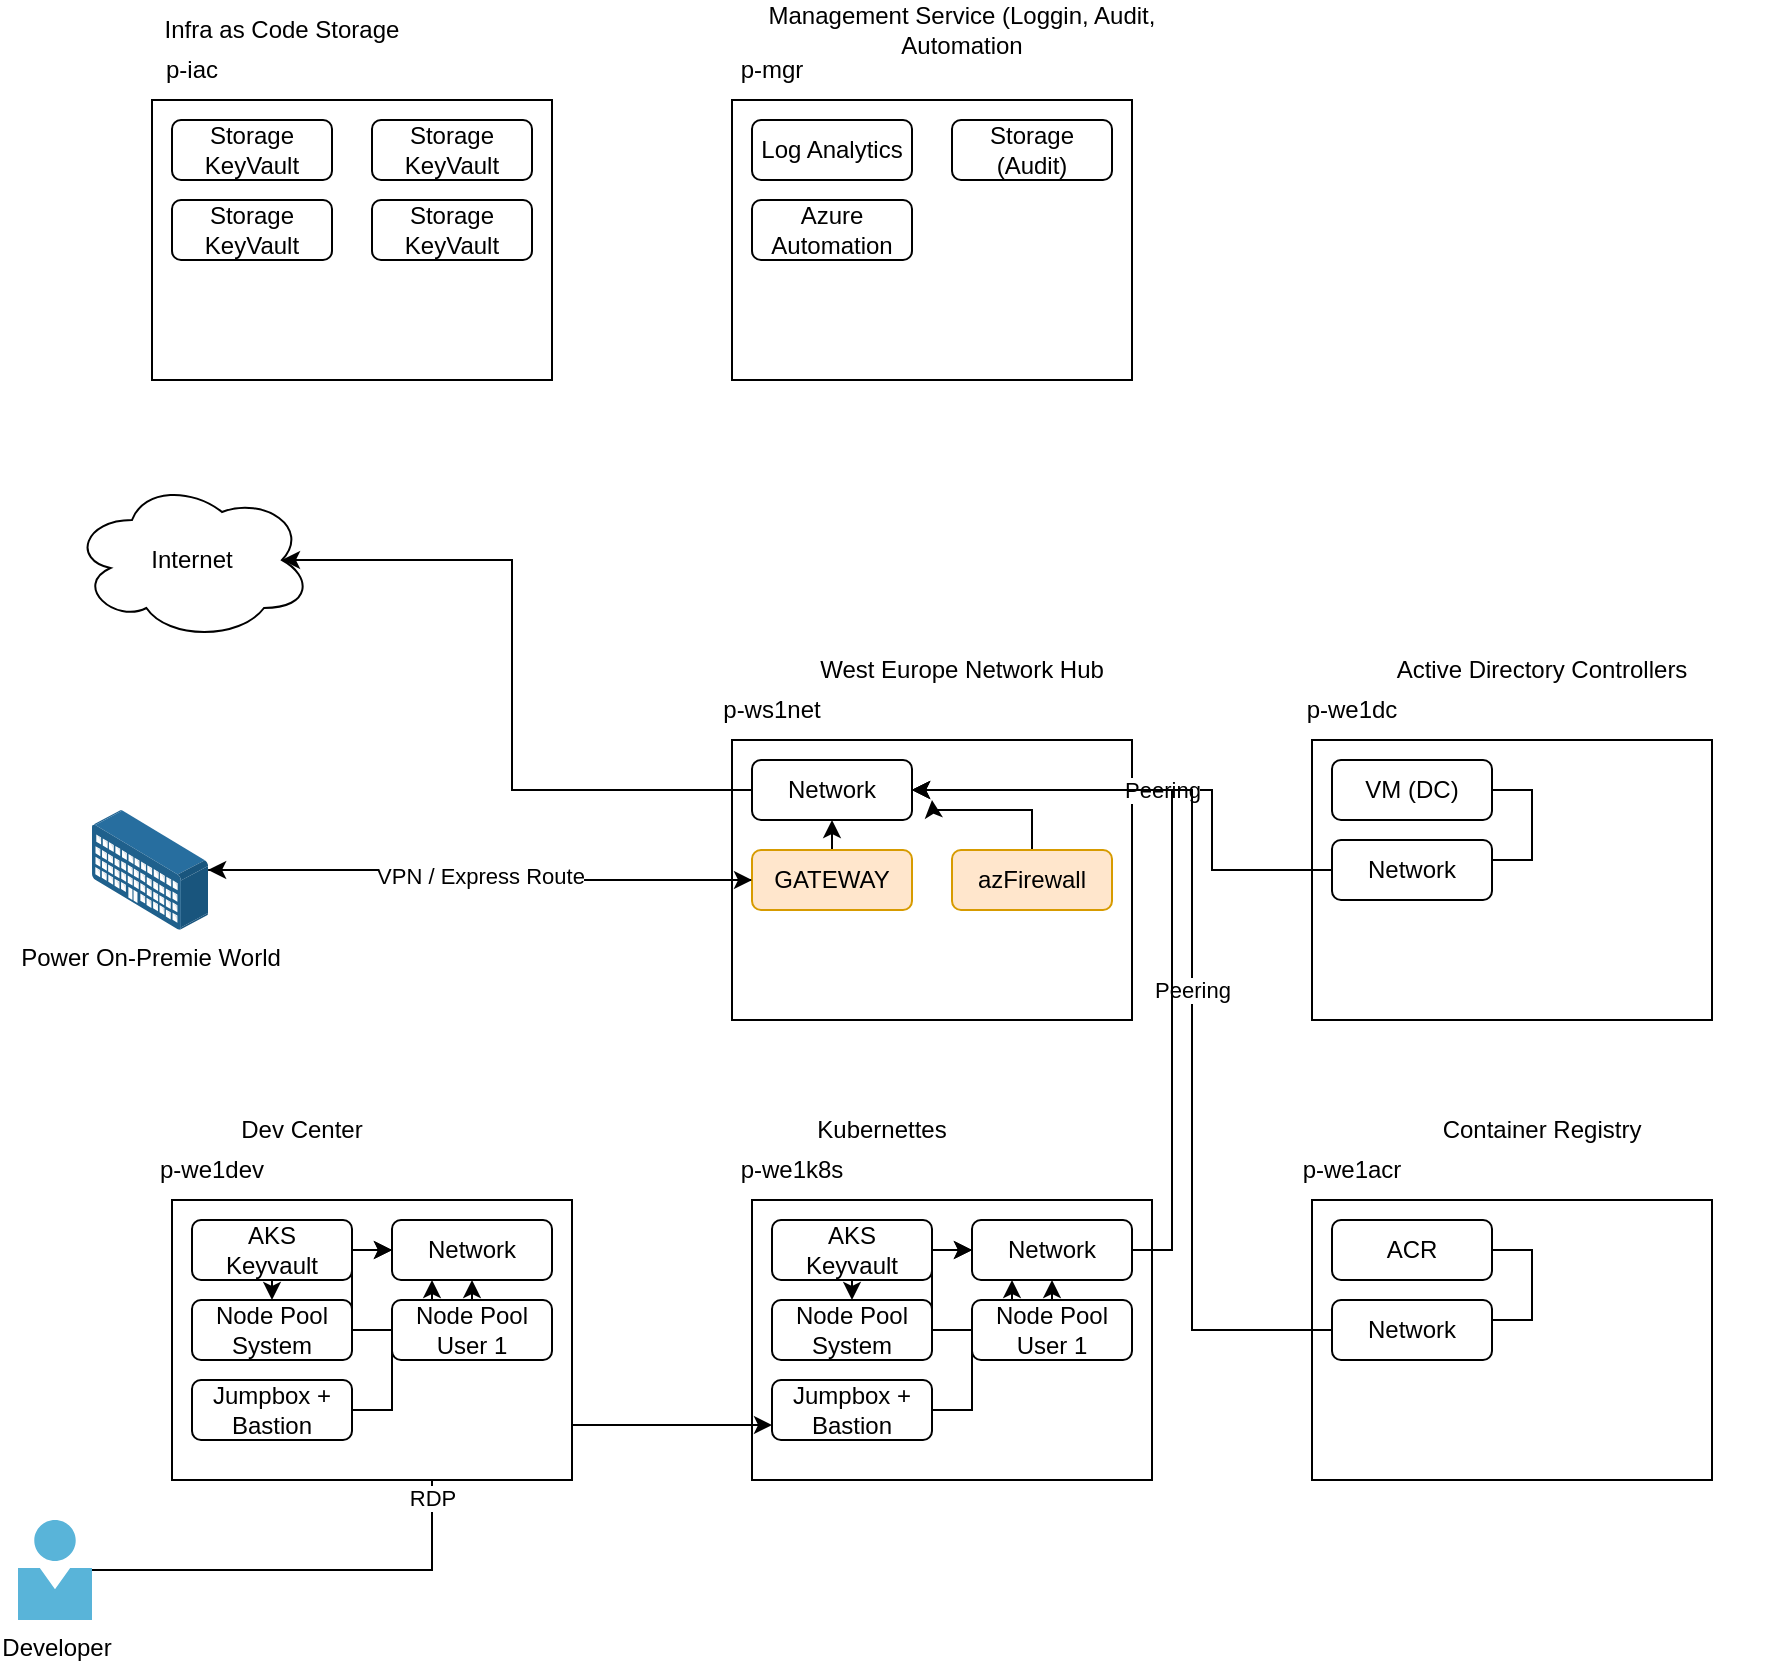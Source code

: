 <mxfile version="20.8.16" type="device"><diagram name="Page-1" id="69i3j4Bcr1bedZdqT1JF"><mxGraphModel dx="1242" dy="907" grid="1" gridSize="10" guides="1" tooltips="1" connect="1" arrows="1" fold="1" page="1" pageScale="1" pageWidth="827" pageHeight="1169" math="0" shadow="0"><root><mxCell id="0"/><mxCell id="1" parent="0"/><mxCell id="vjXdffWOvF0A20Yjyhl2-1" value="" style="rounded=0;whiteSpace=wrap;html=1;" vertex="1" parent="1"><mxGeometry x="100" y="140" width="200" height="140" as="geometry"/></mxCell><mxCell id="vjXdffWOvF0A20Yjyhl2-2" value="p-iac" style="text;html=1;strokeColor=none;fillColor=none;align=center;verticalAlign=middle;whiteSpace=wrap;rounded=0;" vertex="1" parent="1"><mxGeometry x="90" y="110" width="60" height="30" as="geometry"/></mxCell><mxCell id="vjXdffWOvF0A20Yjyhl2-3" value="Infra as Code Storage" style="text;html=1;strokeColor=none;fillColor=none;align=center;verticalAlign=middle;whiteSpace=wrap;rounded=0;" vertex="1" parent="1"><mxGeometry x="100" y="90" width="130" height="30" as="geometry"/></mxCell><mxCell id="vjXdffWOvF0A20Yjyhl2-4" value="Storage&lt;br&gt;KeyVault" style="rounded=1;whiteSpace=wrap;html=1;" vertex="1" parent="1"><mxGeometry x="110" y="150" width="80" height="30" as="geometry"/></mxCell><mxCell id="vjXdffWOvF0A20Yjyhl2-5" value="Storage&lt;br&gt;KeyVault" style="rounded=1;whiteSpace=wrap;html=1;" vertex="1" parent="1"><mxGeometry x="210" y="150" width="80" height="30" as="geometry"/></mxCell><mxCell id="vjXdffWOvF0A20Yjyhl2-6" value="Storage&lt;br&gt;KeyVault" style="rounded=1;whiteSpace=wrap;html=1;" vertex="1" parent="1"><mxGeometry x="110" y="190" width="80" height="30" as="geometry"/></mxCell><mxCell id="vjXdffWOvF0A20Yjyhl2-7" value="Storage&lt;br&gt;KeyVault" style="rounded=1;whiteSpace=wrap;html=1;" vertex="1" parent="1"><mxGeometry x="210" y="190" width="80" height="30" as="geometry"/></mxCell><mxCell id="vjXdffWOvF0A20Yjyhl2-8" value="" style="rounded=0;whiteSpace=wrap;html=1;" vertex="1" parent="1"><mxGeometry x="390" y="140" width="200" height="140" as="geometry"/></mxCell><mxCell id="vjXdffWOvF0A20Yjyhl2-9" value="p-mgr" style="text;html=1;strokeColor=none;fillColor=none;align=center;verticalAlign=middle;whiteSpace=wrap;rounded=0;" vertex="1" parent="1"><mxGeometry x="380" y="110" width="60" height="30" as="geometry"/></mxCell><mxCell id="vjXdffWOvF0A20Yjyhl2-10" value="Management Service (Loggin, Audit, Automation" style="text;html=1;strokeColor=none;fillColor=none;align=center;verticalAlign=middle;whiteSpace=wrap;rounded=0;" vertex="1" parent="1"><mxGeometry x="390" y="90" width="230" height="30" as="geometry"/></mxCell><mxCell id="vjXdffWOvF0A20Yjyhl2-11" value="Log Analytics" style="rounded=1;whiteSpace=wrap;html=1;" vertex="1" parent="1"><mxGeometry x="400" y="150" width="80" height="30" as="geometry"/></mxCell><mxCell id="vjXdffWOvF0A20Yjyhl2-12" value="Storage (Audit)" style="rounded=1;whiteSpace=wrap;html=1;" vertex="1" parent="1"><mxGeometry x="500" y="150" width="80" height="30" as="geometry"/></mxCell><mxCell id="vjXdffWOvF0A20Yjyhl2-13" value="Azure Automation" style="rounded=1;whiteSpace=wrap;html=1;" vertex="1" parent="1"><mxGeometry x="400" y="190" width="80" height="30" as="geometry"/></mxCell><mxCell id="vjXdffWOvF0A20Yjyhl2-15" value="" style="rounded=0;whiteSpace=wrap;html=1;" vertex="1" parent="1"><mxGeometry x="390" y="460" width="200" height="140" as="geometry"/></mxCell><mxCell id="vjXdffWOvF0A20Yjyhl2-16" value="p-ws1net" style="text;html=1;strokeColor=none;fillColor=none;align=center;verticalAlign=middle;whiteSpace=wrap;rounded=0;" vertex="1" parent="1"><mxGeometry x="380" y="430" width="60" height="30" as="geometry"/></mxCell><mxCell id="vjXdffWOvF0A20Yjyhl2-17" value="West Europe Network Hub" style="text;html=1;strokeColor=none;fillColor=none;align=center;verticalAlign=middle;whiteSpace=wrap;rounded=0;" vertex="1" parent="1"><mxGeometry x="390" y="410" width="230" height="30" as="geometry"/></mxCell><mxCell id="vjXdffWOvF0A20Yjyhl2-22" style="edgeStyle=orthogonalEdgeStyle;rounded=0;orthogonalLoop=1;jettySize=auto;html=1;exitX=0;exitY=0.5;exitDx=0;exitDy=0;entryX=0.875;entryY=0.5;entryDx=0;entryDy=0;entryPerimeter=0;" edge="1" parent="1" source="vjXdffWOvF0A20Yjyhl2-18" target="vjXdffWOvF0A20Yjyhl2-21"><mxGeometry relative="1" as="geometry"><Array as="points"><mxPoint x="280" y="485"/><mxPoint x="280" y="370"/></Array></mxGeometry></mxCell><mxCell id="vjXdffWOvF0A20Yjyhl2-18" value="Network" style="rounded=1;whiteSpace=wrap;html=1;" vertex="1" parent="1"><mxGeometry x="400" y="470" width="80" height="30" as="geometry"/></mxCell><mxCell id="vjXdffWOvF0A20Yjyhl2-21" value="Internet" style="ellipse;shape=cloud;whiteSpace=wrap;html=1;" vertex="1" parent="1"><mxGeometry x="60" y="330" width="120" height="80" as="geometry"/></mxCell><mxCell id="vjXdffWOvF0A20Yjyhl2-23" value="" style="rounded=0;whiteSpace=wrap;html=1;" vertex="1" parent="1"><mxGeometry x="680" y="460" width="200" height="140" as="geometry"/></mxCell><mxCell id="vjXdffWOvF0A20Yjyhl2-24" value="p-we1dc" style="text;html=1;strokeColor=none;fillColor=none;align=center;verticalAlign=middle;whiteSpace=wrap;rounded=0;" vertex="1" parent="1"><mxGeometry x="670" y="430" width="60" height="30" as="geometry"/></mxCell><mxCell id="vjXdffWOvF0A20Yjyhl2-25" value="Active Directory Controllers" style="text;html=1;strokeColor=none;fillColor=none;align=center;verticalAlign=middle;whiteSpace=wrap;rounded=0;" vertex="1" parent="1"><mxGeometry x="680" y="410" width="230" height="30" as="geometry"/></mxCell><mxCell id="vjXdffWOvF0A20Yjyhl2-30" style="edgeStyle=orthogonalEdgeStyle;rounded=0;orthogonalLoop=1;jettySize=auto;html=1;exitX=1;exitY=0.5;exitDx=0;exitDy=0;" edge="1" parent="1" source="vjXdffWOvF0A20Yjyhl2-26" target="vjXdffWOvF0A20Yjyhl2-28"><mxGeometry relative="1" as="geometry"/></mxCell><mxCell id="vjXdffWOvF0A20Yjyhl2-26" value="VM (DC)" style="rounded=1;whiteSpace=wrap;html=1;" vertex="1" parent="1"><mxGeometry x="690" y="470" width="80" height="30" as="geometry"/></mxCell><mxCell id="vjXdffWOvF0A20Yjyhl2-31" value="Peering" style="edgeStyle=orthogonalEdgeStyle;rounded=0;orthogonalLoop=1;jettySize=auto;html=1;exitX=0;exitY=0.5;exitDx=0;exitDy=0;entryX=1;entryY=0.5;entryDx=0;entryDy=0;" edge="1" parent="1" source="vjXdffWOvF0A20Yjyhl2-28" target="vjXdffWOvF0A20Yjyhl2-18"><mxGeometry relative="1" as="geometry"><Array as="points"><mxPoint x="630" y="525"/><mxPoint x="630" y="485"/></Array></mxGeometry></mxCell><mxCell id="vjXdffWOvF0A20Yjyhl2-28" value="Network" style="rounded=1;whiteSpace=wrap;html=1;" vertex="1" parent="1"><mxGeometry x="690" y="510" width="80" height="30" as="geometry"/></mxCell><mxCell id="vjXdffWOvF0A20Yjyhl2-33" value="" style="rounded=0;whiteSpace=wrap;html=1;" vertex="1" parent="1"><mxGeometry x="680" y="690" width="200" height="140" as="geometry"/></mxCell><mxCell id="vjXdffWOvF0A20Yjyhl2-34" value="p-we1acr" style="text;html=1;strokeColor=none;fillColor=none;align=center;verticalAlign=middle;whiteSpace=wrap;rounded=0;" vertex="1" parent="1"><mxGeometry x="670" y="660" width="60" height="30" as="geometry"/></mxCell><mxCell id="vjXdffWOvF0A20Yjyhl2-35" value="Container Registry" style="text;html=1;strokeColor=none;fillColor=none;align=center;verticalAlign=middle;whiteSpace=wrap;rounded=0;" vertex="1" parent="1"><mxGeometry x="680" y="640" width="230" height="30" as="geometry"/></mxCell><mxCell id="vjXdffWOvF0A20Yjyhl2-36" style="edgeStyle=orthogonalEdgeStyle;rounded=0;orthogonalLoop=1;jettySize=auto;html=1;exitX=1;exitY=0.5;exitDx=0;exitDy=0;" edge="1" parent="1" source="vjXdffWOvF0A20Yjyhl2-37" target="vjXdffWOvF0A20Yjyhl2-38"><mxGeometry relative="1" as="geometry"/></mxCell><mxCell id="vjXdffWOvF0A20Yjyhl2-37" value="ACR" style="rounded=1;whiteSpace=wrap;html=1;" vertex="1" parent="1"><mxGeometry x="690" y="700" width="80" height="30" as="geometry"/></mxCell><mxCell id="vjXdffWOvF0A20Yjyhl2-39" value="Peering" style="edgeStyle=orthogonalEdgeStyle;rounded=0;orthogonalLoop=1;jettySize=auto;html=1;exitX=0;exitY=0.5;exitDx=0;exitDy=0;entryX=1;entryY=0.5;entryDx=0;entryDy=0;" edge="1" parent="1" source="vjXdffWOvF0A20Yjyhl2-38" target="vjXdffWOvF0A20Yjyhl2-18"><mxGeometry relative="1" as="geometry"><Array as="points"><mxPoint x="620" y="755"/><mxPoint x="620" y="485"/></Array></mxGeometry></mxCell><mxCell id="vjXdffWOvF0A20Yjyhl2-38" value="Network" style="rounded=1;whiteSpace=wrap;html=1;" vertex="1" parent="1"><mxGeometry x="690" y="740" width="80" height="30" as="geometry"/></mxCell><mxCell id="vjXdffWOvF0A20Yjyhl2-40" value="" style="rounded=0;whiteSpace=wrap;html=1;" vertex="1" parent="1"><mxGeometry x="400" y="690" width="200" height="140" as="geometry"/></mxCell><mxCell id="vjXdffWOvF0A20Yjyhl2-41" value="p-we1k8s" style="text;html=1;strokeColor=none;fillColor=none;align=center;verticalAlign=middle;whiteSpace=wrap;rounded=0;" vertex="1" parent="1"><mxGeometry x="390" y="660" width="60" height="30" as="geometry"/></mxCell><mxCell id="vjXdffWOvF0A20Yjyhl2-42" value="Kubernettes" style="text;html=1;strokeColor=none;fillColor=none;align=center;verticalAlign=middle;whiteSpace=wrap;rounded=0;" vertex="1" parent="1"><mxGeometry x="400" y="640" width="130" height="30" as="geometry"/></mxCell><mxCell id="vjXdffWOvF0A20Yjyhl2-47" style="edgeStyle=orthogonalEdgeStyle;rounded=0;orthogonalLoop=1;jettySize=auto;html=1;exitX=1;exitY=0.5;exitDx=0;exitDy=0;" edge="1" parent="1" source="vjXdffWOvF0A20Yjyhl2-43" target="vjXdffWOvF0A20Yjyhl2-44"><mxGeometry relative="1" as="geometry"/></mxCell><mxCell id="vjXdffWOvF0A20Yjyhl2-49" style="edgeStyle=orthogonalEdgeStyle;rounded=0;orthogonalLoop=1;jettySize=auto;html=1;exitX=0.5;exitY=1;exitDx=0;exitDy=0;entryX=0.5;entryY=0;entryDx=0;entryDy=0;" edge="1" parent="1" source="vjXdffWOvF0A20Yjyhl2-43" target="vjXdffWOvF0A20Yjyhl2-45"><mxGeometry relative="1" as="geometry"/></mxCell><mxCell id="vjXdffWOvF0A20Yjyhl2-43" value="AKS&lt;br&gt;Keyvault" style="rounded=1;whiteSpace=wrap;html=1;" vertex="1" parent="1"><mxGeometry x="410" y="700" width="80" height="30" as="geometry"/></mxCell><mxCell id="vjXdffWOvF0A20Yjyhl2-48" style="edgeStyle=orthogonalEdgeStyle;rounded=0;orthogonalLoop=1;jettySize=auto;html=1;exitX=1;exitY=0.5;exitDx=0;exitDy=0;entryX=1;entryY=0.5;entryDx=0;entryDy=0;" edge="1" parent="1" source="vjXdffWOvF0A20Yjyhl2-44" target="vjXdffWOvF0A20Yjyhl2-18"><mxGeometry relative="1" as="geometry"><Array as="points"><mxPoint x="610" y="715"/><mxPoint x="610" y="485"/></Array></mxGeometry></mxCell><mxCell id="vjXdffWOvF0A20Yjyhl2-44" value="Network" style="rounded=1;whiteSpace=wrap;html=1;" vertex="1" parent="1"><mxGeometry x="510" y="700" width="80" height="30" as="geometry"/></mxCell><mxCell id="vjXdffWOvF0A20Yjyhl2-50" style="edgeStyle=orthogonalEdgeStyle;rounded=0;orthogonalLoop=1;jettySize=auto;html=1;exitX=1;exitY=0.5;exitDx=0;exitDy=0;" edge="1" parent="1" source="vjXdffWOvF0A20Yjyhl2-45" target="vjXdffWOvF0A20Yjyhl2-44"><mxGeometry relative="1" as="geometry"/></mxCell><mxCell id="vjXdffWOvF0A20Yjyhl2-45" value="Node Pool System" style="rounded=1;whiteSpace=wrap;html=1;" vertex="1" parent="1"><mxGeometry x="410" y="740" width="80" height="30" as="geometry"/></mxCell><mxCell id="vjXdffWOvF0A20Yjyhl2-51" style="edgeStyle=orthogonalEdgeStyle;rounded=0;orthogonalLoop=1;jettySize=auto;html=1;exitX=0.5;exitY=0;exitDx=0;exitDy=0;entryX=0.25;entryY=1;entryDx=0;entryDy=0;" edge="1" parent="1" source="vjXdffWOvF0A20Yjyhl2-46" target="vjXdffWOvF0A20Yjyhl2-44"><mxGeometry relative="1" as="geometry"/></mxCell><mxCell id="vjXdffWOvF0A20Yjyhl2-46" value="Node Pool User 1" style="rounded=1;whiteSpace=wrap;html=1;" vertex="1" parent="1"><mxGeometry x="510" y="740" width="80" height="30" as="geometry"/></mxCell><mxCell id="vjXdffWOvF0A20Yjyhl2-53" style="edgeStyle=orthogonalEdgeStyle;rounded=0;orthogonalLoop=1;jettySize=auto;html=1;entryX=0;entryY=0.5;entryDx=0;entryDy=0;" edge="1" parent="1" source="vjXdffWOvF0A20Yjyhl2-52" target="vjXdffWOvF0A20Yjyhl2-44"><mxGeometry relative="1" as="geometry"/></mxCell><mxCell id="vjXdffWOvF0A20Yjyhl2-52" value="Jumpbox + Bastion" style="rounded=1;whiteSpace=wrap;html=1;" vertex="1" parent="1"><mxGeometry x="410" y="780" width="80" height="30" as="geometry"/></mxCell><mxCell id="vjXdffWOvF0A20Yjyhl2-55" value="RDP" style="edgeStyle=orthogonalEdgeStyle;rounded=0;orthogonalLoop=1;jettySize=auto;html=1;entryX=0;entryY=0.75;entryDx=0;entryDy=0;" edge="1" parent="1" source="vjXdffWOvF0A20Yjyhl2-54" target="vjXdffWOvF0A20Yjyhl2-52"><mxGeometry relative="1" as="geometry"/></mxCell><mxCell id="vjXdffWOvF0A20Yjyhl2-54" value="Developer" style="sketch=0;aspect=fixed;html=1;points=[];align=center;image;fontSize=12;image=img/lib/mscae/Person.svg;" vertex="1" parent="1"><mxGeometry x="33" y="850" width="37" height="50" as="geometry"/></mxCell><mxCell id="vjXdffWOvF0A20Yjyhl2-58" style="edgeStyle=orthogonalEdgeStyle;rounded=0;orthogonalLoop=1;jettySize=auto;html=1;exitX=0.5;exitY=0;exitDx=0;exitDy=0;entryX=0.5;entryY=1;entryDx=0;entryDy=0;" edge="1" parent="1" source="vjXdffWOvF0A20Yjyhl2-57" target="vjXdffWOvF0A20Yjyhl2-18"><mxGeometry relative="1" as="geometry"/></mxCell><mxCell id="vjXdffWOvF0A20Yjyhl2-65" style="edgeStyle=orthogonalEdgeStyle;rounded=0;orthogonalLoop=1;jettySize=auto;html=1;" edge="1" parent="1" source="vjXdffWOvF0A20Yjyhl2-57" target="vjXdffWOvF0A20Yjyhl2-61"><mxGeometry relative="1" as="geometry"/></mxCell><mxCell id="vjXdffWOvF0A20Yjyhl2-57" value="GATEWAY" style="rounded=1;whiteSpace=wrap;html=1;fillColor=#ffe6cc;strokeColor=#d79b00;" vertex="1" parent="1"><mxGeometry x="400" y="515" width="80" height="30" as="geometry"/></mxCell><mxCell id="vjXdffWOvF0A20Yjyhl2-60" style="edgeStyle=orthogonalEdgeStyle;rounded=0;orthogonalLoop=1;jettySize=auto;html=1;exitX=0.5;exitY=0;exitDx=0;exitDy=0;" edge="1" parent="1" source="vjXdffWOvF0A20Yjyhl2-59"><mxGeometry relative="1" as="geometry"><mxPoint x="490" y="490" as="targetPoint"/></mxGeometry></mxCell><mxCell id="vjXdffWOvF0A20Yjyhl2-59" value="azFirewall" style="rounded=1;whiteSpace=wrap;html=1;fillColor=#ffe6cc;strokeColor=#d79b00;" vertex="1" parent="1"><mxGeometry x="500" y="515" width="80" height="30" as="geometry"/></mxCell><mxCell id="vjXdffWOvF0A20Yjyhl2-62" value="VPN / Express Route" style="edgeStyle=orthogonalEdgeStyle;rounded=0;orthogonalLoop=1;jettySize=auto;html=1;" edge="1" parent="1" source="vjXdffWOvF0A20Yjyhl2-61" target="vjXdffWOvF0A20Yjyhl2-57"><mxGeometry relative="1" as="geometry"/></mxCell><mxCell id="vjXdffWOvF0A20Yjyhl2-61" value="Power On-Premie World" style="points=[];aspect=fixed;html=1;align=center;shadow=0;dashed=0;image;image=img/lib/allied_telesis/buildings/Long_Building.svg;" vertex="1" parent="1"><mxGeometry x="70" y="495" width="58.06" height="60" as="geometry"/></mxCell><mxCell id="vjXdffWOvF0A20Yjyhl2-79" value="" style="rounded=0;whiteSpace=wrap;html=1;" vertex="1" parent="1"><mxGeometry x="110" y="690" width="200" height="140" as="geometry"/></mxCell><mxCell id="vjXdffWOvF0A20Yjyhl2-80" value="p-we1dev" style="text;html=1;strokeColor=none;fillColor=none;align=center;verticalAlign=middle;whiteSpace=wrap;rounded=0;" vertex="1" parent="1"><mxGeometry x="100" y="660" width="60" height="30" as="geometry"/></mxCell><mxCell id="vjXdffWOvF0A20Yjyhl2-81" value="Dev Center" style="text;html=1;strokeColor=none;fillColor=none;align=center;verticalAlign=middle;whiteSpace=wrap;rounded=0;" vertex="1" parent="1"><mxGeometry x="110" y="640" width="130" height="30" as="geometry"/></mxCell><mxCell id="vjXdffWOvF0A20Yjyhl2-82" style="edgeStyle=orthogonalEdgeStyle;rounded=0;orthogonalLoop=1;jettySize=auto;html=1;exitX=1;exitY=0.5;exitDx=0;exitDy=0;" edge="1" parent="1" source="vjXdffWOvF0A20Yjyhl2-84" target="vjXdffWOvF0A20Yjyhl2-85"><mxGeometry relative="1" as="geometry"/></mxCell><mxCell id="vjXdffWOvF0A20Yjyhl2-83" style="edgeStyle=orthogonalEdgeStyle;rounded=0;orthogonalLoop=1;jettySize=auto;html=1;exitX=0.5;exitY=1;exitDx=0;exitDy=0;entryX=0.5;entryY=0;entryDx=0;entryDy=0;" edge="1" parent="1" source="vjXdffWOvF0A20Yjyhl2-84" target="vjXdffWOvF0A20Yjyhl2-87"><mxGeometry relative="1" as="geometry"/></mxCell><mxCell id="vjXdffWOvF0A20Yjyhl2-84" value="AKS&lt;br&gt;Keyvault" style="rounded=1;whiteSpace=wrap;html=1;" vertex="1" parent="1"><mxGeometry x="120" y="700" width="80" height="30" as="geometry"/></mxCell><mxCell id="vjXdffWOvF0A20Yjyhl2-85" value="Network" style="rounded=1;whiteSpace=wrap;html=1;" vertex="1" parent="1"><mxGeometry x="220" y="700" width="80" height="30" as="geometry"/></mxCell><mxCell id="vjXdffWOvF0A20Yjyhl2-86" style="edgeStyle=orthogonalEdgeStyle;rounded=0;orthogonalLoop=1;jettySize=auto;html=1;exitX=1;exitY=0.5;exitDx=0;exitDy=0;" edge="1" parent="1" source="vjXdffWOvF0A20Yjyhl2-87" target="vjXdffWOvF0A20Yjyhl2-85"><mxGeometry relative="1" as="geometry"/></mxCell><mxCell id="vjXdffWOvF0A20Yjyhl2-87" value="Node Pool System" style="rounded=1;whiteSpace=wrap;html=1;" vertex="1" parent="1"><mxGeometry x="120" y="740" width="80" height="30" as="geometry"/></mxCell><mxCell id="vjXdffWOvF0A20Yjyhl2-88" style="edgeStyle=orthogonalEdgeStyle;rounded=0;orthogonalLoop=1;jettySize=auto;html=1;exitX=0.5;exitY=0;exitDx=0;exitDy=0;entryX=0.25;entryY=1;entryDx=0;entryDy=0;" edge="1" parent="1" source="vjXdffWOvF0A20Yjyhl2-89" target="vjXdffWOvF0A20Yjyhl2-85"><mxGeometry relative="1" as="geometry"/></mxCell><mxCell id="vjXdffWOvF0A20Yjyhl2-89" value="Node Pool User 1" style="rounded=1;whiteSpace=wrap;html=1;" vertex="1" parent="1"><mxGeometry x="220" y="740" width="80" height="30" as="geometry"/></mxCell><mxCell id="vjXdffWOvF0A20Yjyhl2-90" style="edgeStyle=orthogonalEdgeStyle;rounded=0;orthogonalLoop=1;jettySize=auto;html=1;entryX=0;entryY=0.5;entryDx=0;entryDy=0;" edge="1" parent="1" source="vjXdffWOvF0A20Yjyhl2-91" target="vjXdffWOvF0A20Yjyhl2-85"><mxGeometry relative="1" as="geometry"/></mxCell><mxCell id="vjXdffWOvF0A20Yjyhl2-91" value="Jumpbox + Bastion" style="rounded=1;whiteSpace=wrap;html=1;" vertex="1" parent="1"><mxGeometry x="120" y="780" width="80" height="30" as="geometry"/></mxCell></root></mxGraphModel></diagram></mxfile>